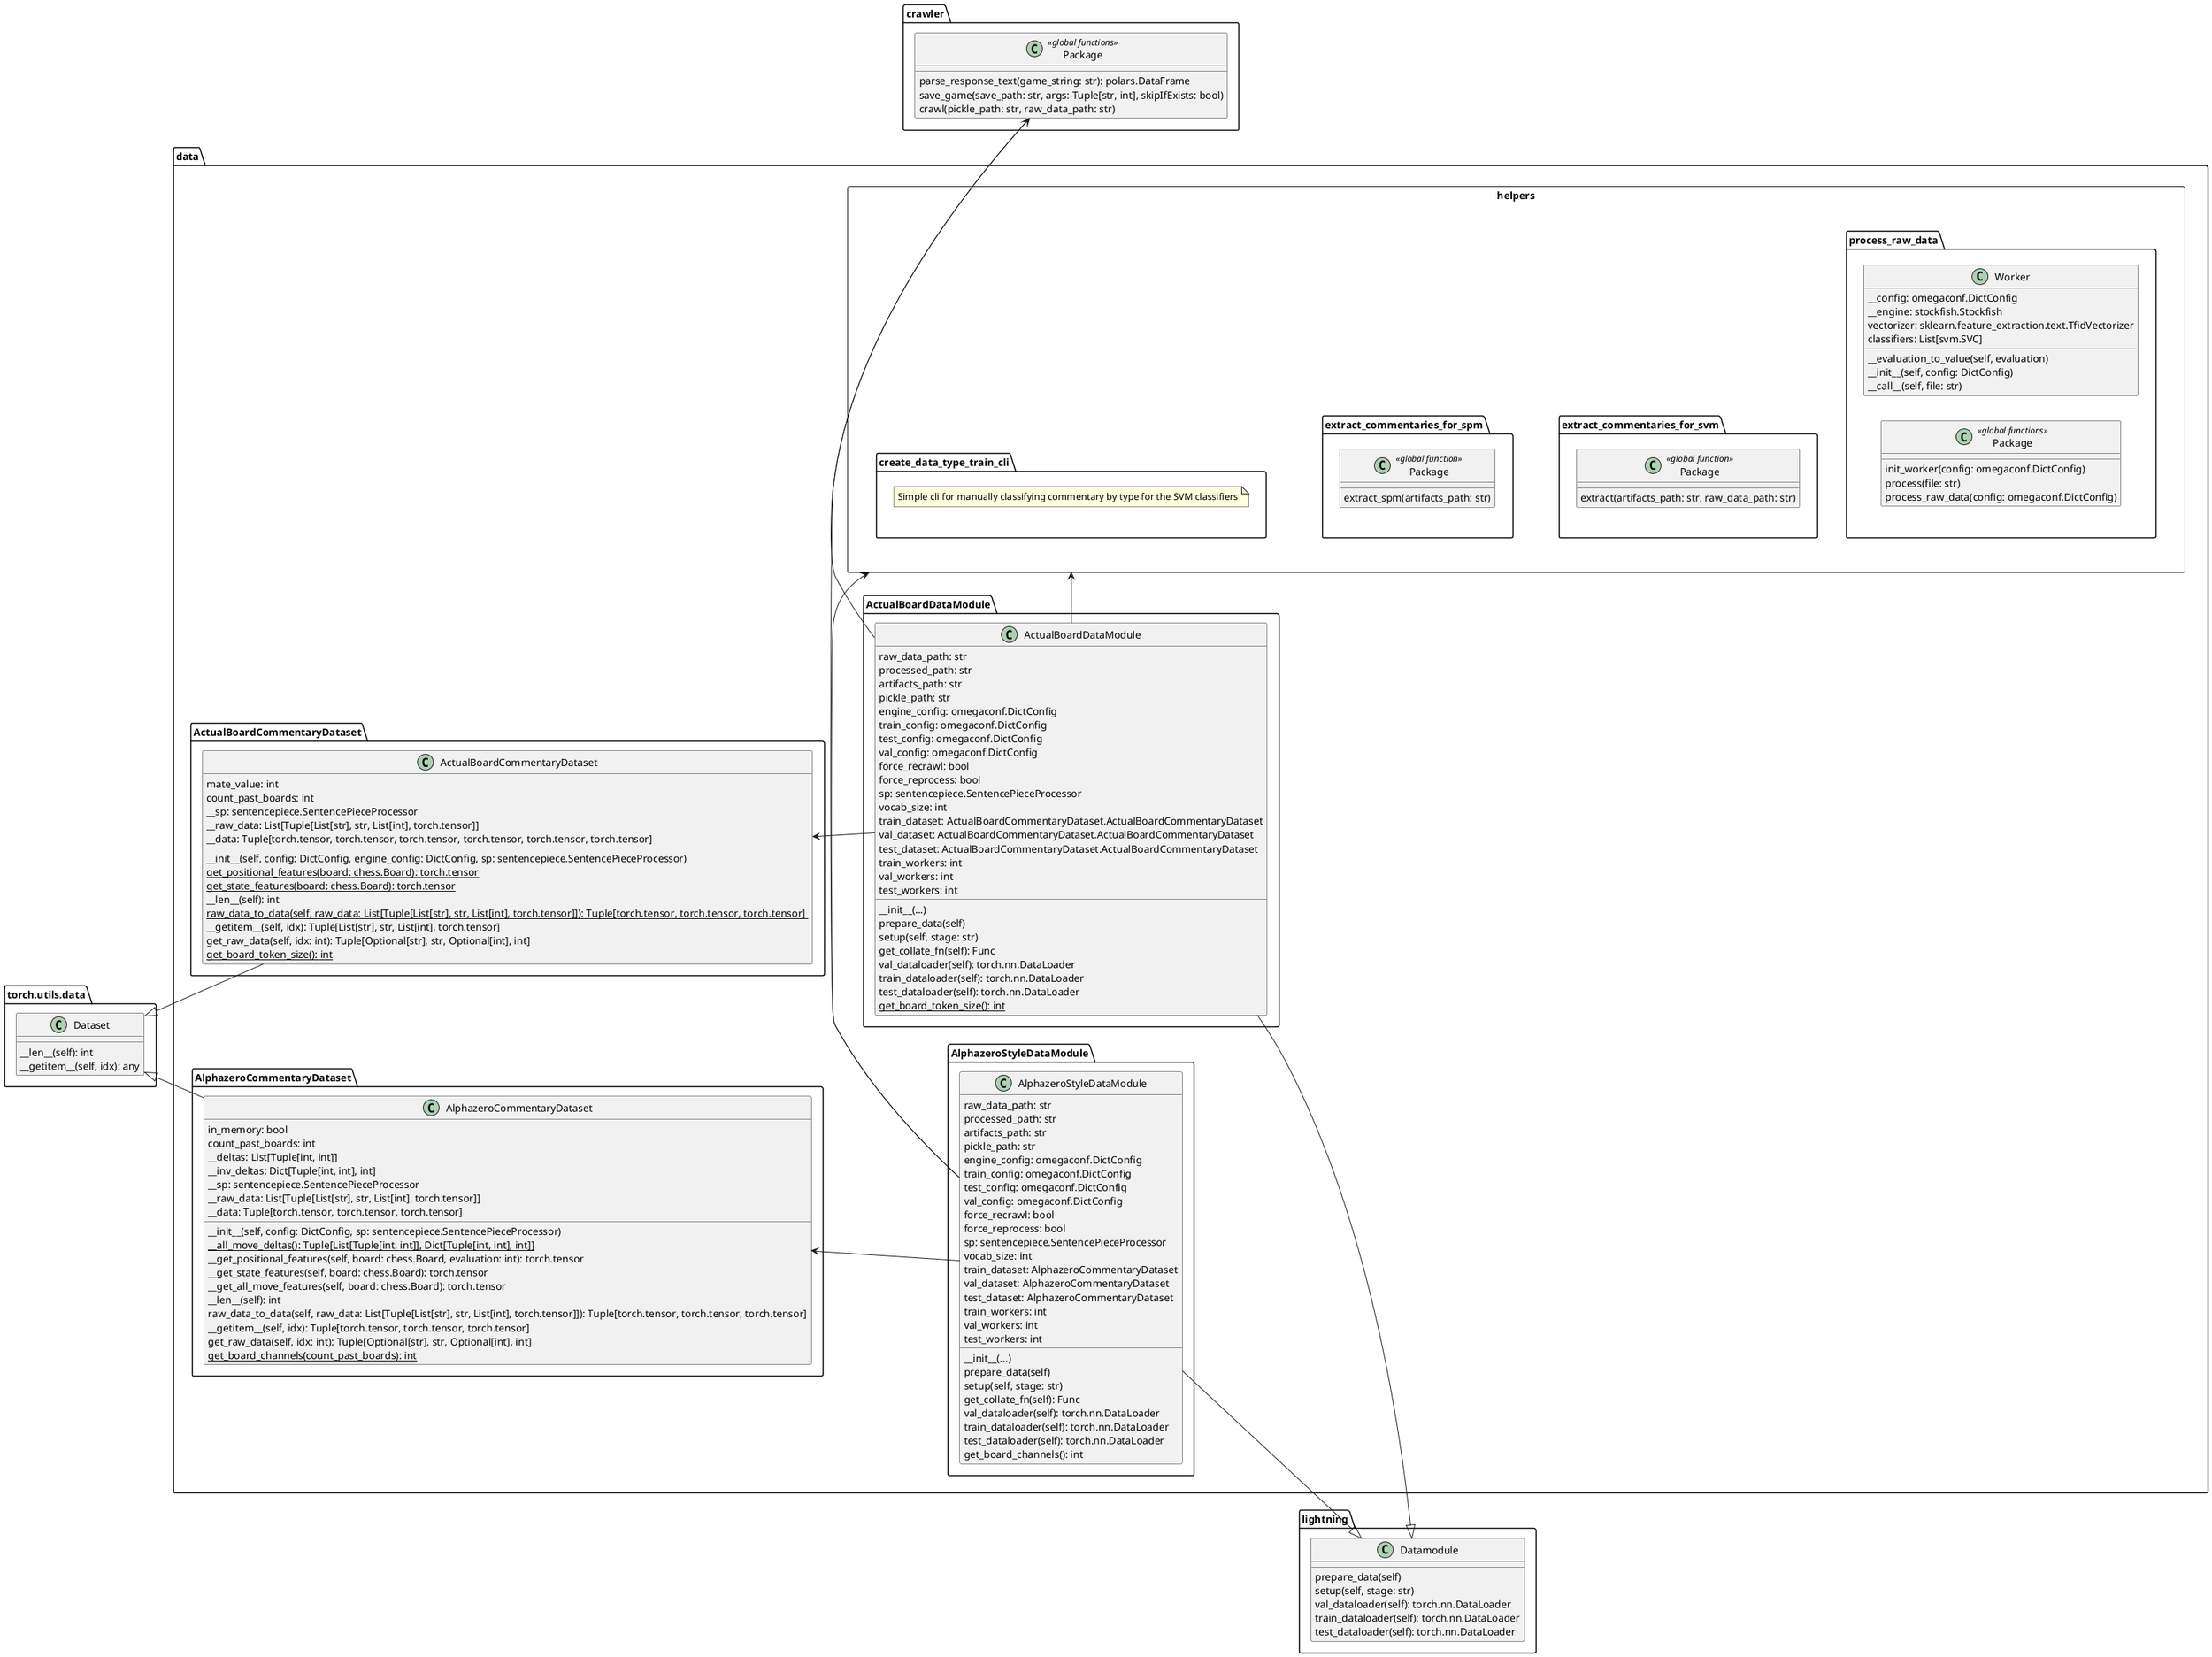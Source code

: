 @startuml 
left to right direction
!pragma useIntermediatePackages false

class torch.utils.data.Dataset {

  __len__(self): int
  __getitem__(self, idx): any
}

class lightning.Datamodule {
  prepare_data(self) 
  setup(self, stage: str)
  val_dataloader(self): torch.nn.DataLoader
  train_dataloader(self): torch.nn.DataLoader
  test_dataloader(self): torch.nn.DataLoader
}

package data {
  class ActualBoardCommentaryDataset.ActualBoardCommentaryDataset {
    mate_value: int 
    count_past_boards: int 
    __sp: sentencepiece.SentencePieceProcessor
    __raw_data: List[Tuple[List[str], str, List[int], torch.tensor]] 
    __data: Tuple[torch.tensor, torch.tensor, torch.tensor, torch.tensor, torch.tensor, torch.tensor]

    __init__(self, config: DictConfig, engine_config: DictConfig, sp: sentencepiece.SentencePieceProcessor)
    <u>get_positional_features(board: chess.Board): torch.tensor</u>
    <u>get_state_features(board: chess.Board): torch.tensor</u>
    __len__(self): int
    <u>raw_data_to_data(self, raw_data: List[Tuple[List[str], str, List[int], torch.tensor]]): Tuple[torch.tensor, torch.tensor, torch.tensor] </u>
     __getitem__(self, idx): Tuple[List[str], str, List[int], torch.tensor] 
     get_raw_data(self, idx: int): Tuple[Optional[str], str, Optional[int], int]
    <u>get_board_token_size(): int</u>
  }

  class ActualBoardDataModule.ActualBoardDataModule {
    raw_data_path: str
    processed_path: str
    artifacts_path: str
    pickle_path: str
    engine_config: omegaconf.DictConfig
    train_config: omegaconf.DictConfig
    test_config: omegaconf.DictConfig
    val_config: omegaconf.DictConfig
    force_recrawl: bool
    force_reprocess: bool
    sp: sentencepiece.SentencePieceProcessor 
    vocab_size: int
    train_dataset: ActualBoardCommentaryDataset.ActualBoardCommentaryDataset 
    val_dataset: ActualBoardCommentaryDataset.ActualBoardCommentaryDataset 
    test_dataset: ActualBoardCommentaryDataset.ActualBoardCommentaryDataset 
    train_workers: int
    val_workers: int
    test_workers: int

    __init__(...)
    prepare_data(self) 
    setup(self, stage: str)
    get_collate_fn(self): Func
    val_dataloader(self): torch.nn.DataLoader
    train_dataloader(self): torch.nn.DataLoader
    test_dataloader(self): torch.nn.DataLoader
    <u>get_board_token_size(): int</u>
  }

  class AlphazeroCommentaryDataset.AlphazeroCommentaryDataset {
    in_memory: bool 
    count_past_boards: int 
    __deltas: List[Tuple[int, int]] 
    __inv_deltas: Dict[Tuple[int, int], int] 
    __sp: sentencepiece.SentencePieceProcessor
    __raw_data: List[Tuple[List[str], str, List[int], torch.tensor]] 
    __data: Tuple[torch.tensor, torch.tensor, torch.tensor]
   
    __init__(self, config: DictConfig, sp: sentencepiece.SentencePieceProcessor)
    <u>__all_move_deltas(): Tuple[List[Tuple[int, int]], Dict[Tuple[int, int], int]]</u>
    __get_positional_features(self, board: chess.Board, evaluation: int): torch.tensor
    __get_state_features(self, board: chess.Board): torch.tensor
    __get_all_move_features(self, board: chess.Board): torch.tensor
    __len__(self): int
    raw_data_to_data(self, raw_data: List[Tuple[List[str], str, List[int], torch.tensor]]): Tuple[torch.tensor, torch.tensor, torch.tensor] 
     __getitem__(self, idx): Tuple[torch.tensor, torch.tensor, torch.tensor]
     get_raw_data(self, idx: int): Tuple[Optional[str], str, Optional[int], int]
     <u>get_board_channels(count_past_boards): int</u>
  }

  class AlphazeroStyleDataModule.AlphazeroStyleDataModule {
    raw_data_path: str
    processed_path: str
    artifacts_path: str
    pickle_path: str
    engine_config: omegaconf.DictConfig
    train_config: omegaconf.DictConfig
    test_config: omegaconf.DictConfig
    val_config: omegaconf.DictConfig
    force_recrawl: bool
    force_reprocess: bool
    sp: sentencepiece.SentencePieceProcessor 
    vocab_size: int
    train_dataset: AlphazeroCommentaryDataset 
    val_dataset: AlphazeroCommentaryDataset 
    test_dataset: AlphazeroCommentaryDataset 
    train_workers: int
    val_workers: int
    test_workers: int

    __init__(...)
    prepare_data(self) 
    setup(self, stage: str)
    get_collate_fn(self): Func
    val_dataloader(self): torch.nn.DataLoader
    train_dataloader(self): torch.nn.DataLoader
    test_dataloader(self): torch.nn.DataLoader
    get_board_channels(): int
  }

  rectangle helpers {
    package create_data_type_train_cli {
      note "Simple cli for manually classifying commentary by type for the SVM classifiers" as N1
    }

    package extract_commentaries_for_spm {
      class Package<<global function>> {
        extract_spm(artifacts_path: str)
      }
    }

    package extract_commentaries_for_svm {
      class Package<<global function>> {
        extract(artifacts_path: str, raw_data_path: str)
      }
    }

    class process_raw_data.Worker {
      __config: omegaconf.DictConfig
      __engine: stockfish.Stockfish 
      vectorizer: sklearn.feature_extraction.text.TfidVectorizer 
      classifiers: List[svm.SVC] 

      __evaluation_to_value(self, evaluation)
      __init__(self, config: DictConfig)
      __call__(self, file: str)
    }

    class process_raw_data.Package<<global functions>> {
      init_worker(config: omegaconf.DictConfig)
        process(file: str)
        process_raw_data(config: omegaconf.DictConfig)
    }
  }

  AlphazeroCommentaryDataset.AlphazeroCommentaryDataset -up-|> torch.utils.data.Dataset
  ActualBoardCommentaryDataset.ActualBoardCommentaryDataset -up-|> torch.utils.data.Dataset

  ActualBoardDataModule.ActualBoardDataModule --|> lightning.Datamodule 
  AlphazeroStyleDataModule.AlphazeroStyleDataModule --|> lightning.Datamodule
  
  ActualBoardDataModule.ActualBoardDataModule -up-> ActualBoardCommentaryDataset.ActualBoardCommentaryDataset
  AlphazeroStyleDataModule.AlphazeroStyleDataModule -up-> AlphazeroCommentaryDataset.AlphazeroCommentaryDataset
  
  ActualBoardDataModule.ActualBoardDataModule -> helpers 
  AlphazeroStyleDataModule.AlphazeroStyleDataModule -> helpers
  
  create_data_type_train_cli --[hidden]> extract_commentaries_for_spm
  extract_commentaries_for_spm --[hidden]> extract_commentaries_for_svm
  extract_commentaries_for_svm --[hidden]> process_raw_data

}
  

package crawler {
  class Package<<global functions>> {
    parse_response_text(game_string: str): polars.DataFrame
    save_game(save_path: str, args: Tuple[str, int], skipIfExists: bool)
    crawl(pickle_path: str, raw_data_path: str)
  }
}


data.ActualBoardDataModule.ActualBoardDataModule -> crawler.Package
data.AlphazeroStyleDataModule.AlphazeroStyleDataModule -> crawler.Package

@enduml


